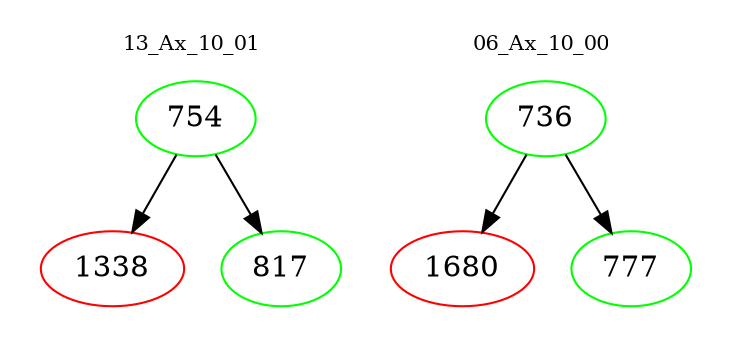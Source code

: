 digraph{
subgraph cluster_0 {
color = white
label = "13_Ax_10_01";
fontsize=10;
T0_754 [label="754", color="green"]
T0_754 -> T0_1338 [color="black"]
T0_1338 [label="1338", color="red"]
T0_754 -> T0_817 [color="black"]
T0_817 [label="817", color="green"]
}
subgraph cluster_1 {
color = white
label = "06_Ax_10_00";
fontsize=10;
T1_736 [label="736", color="green"]
T1_736 -> T1_1680 [color="black"]
T1_1680 [label="1680", color="red"]
T1_736 -> T1_777 [color="black"]
T1_777 [label="777", color="green"]
}
}
